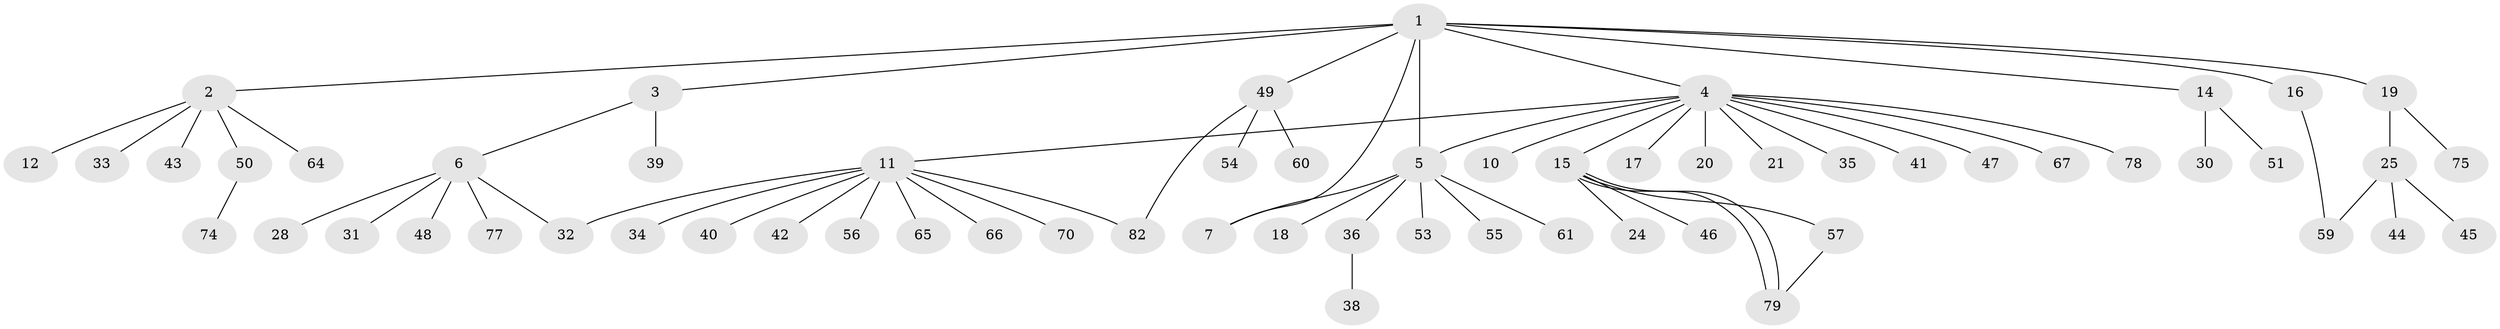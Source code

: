 // original degree distribution, {9: 0.024096385542168676, 7: 0.04819277108433735, 4: 0.03614457831325301, 3: 0.04819277108433735, 1: 0.6024096385542169, 10: 0.012048192771084338, 6: 0.012048192771084338, 2: 0.1927710843373494, 5: 0.024096385542168676}
// Generated by graph-tools (version 1.1) at 2025/11/02/27/25 16:11:12]
// undirected, 61 vertices, 67 edges
graph export_dot {
graph [start="1"]
  node [color=gray90,style=filled];
  1 [super="+23"];
  2 [super="+9"];
  3 [super="+76"];
  4 [super="+13"];
  5 [super="+8"];
  6 [super="+26"];
  7 [super="+71"];
  10;
  11 [super="+27"];
  12;
  14 [super="+29"];
  15 [super="+58"];
  16 [super="+68"];
  17 [super="+22"];
  18 [super="+83"];
  19 [super="+72"];
  20 [super="+37"];
  21;
  24 [super="+62"];
  25 [super="+80"];
  28;
  30 [super="+69"];
  31;
  32;
  33;
  34;
  35;
  36 [super="+81"];
  38;
  39;
  40;
  41;
  42;
  43;
  44;
  45;
  46;
  47;
  48 [super="+52"];
  49 [super="+63"];
  50;
  51;
  53 [super="+73"];
  54;
  55;
  56;
  57;
  59;
  60;
  61;
  64;
  65;
  66;
  67;
  70;
  74;
  75;
  77;
  78;
  79;
  82;
  1 -- 2;
  1 -- 3;
  1 -- 4;
  1 -- 5;
  1 -- 7;
  1 -- 14;
  1 -- 16;
  1 -- 19;
  1 -- 49;
  2 -- 12;
  2 -- 33;
  2 -- 43;
  2 -- 50;
  2 -- 64;
  3 -- 6;
  3 -- 39;
  4 -- 10;
  4 -- 11;
  4 -- 15;
  4 -- 21;
  4 -- 41;
  4 -- 47;
  4 -- 5;
  4 -- 17;
  4 -- 67;
  4 -- 35;
  4 -- 20;
  4 -- 78;
  5 -- 18;
  5 -- 36;
  5 -- 53;
  5 -- 55;
  5 -- 61;
  5 -- 7;
  6 -- 28;
  6 -- 31;
  6 -- 32;
  6 -- 48;
  6 -- 77;
  11 -- 32;
  11 -- 34;
  11 -- 40;
  11 -- 42;
  11 -- 56;
  11 -- 66;
  11 -- 70;
  11 -- 82;
  11 -- 65;
  14 -- 30;
  14 -- 51;
  15 -- 24;
  15 -- 46;
  15 -- 57;
  15 -- 79;
  15 -- 79;
  16 -- 59;
  19 -- 25;
  19 -- 75;
  25 -- 44;
  25 -- 45;
  25 -- 59;
  36 -- 38;
  49 -- 54;
  49 -- 60;
  49 -- 82;
  50 -- 74;
  57 -- 79;
}
